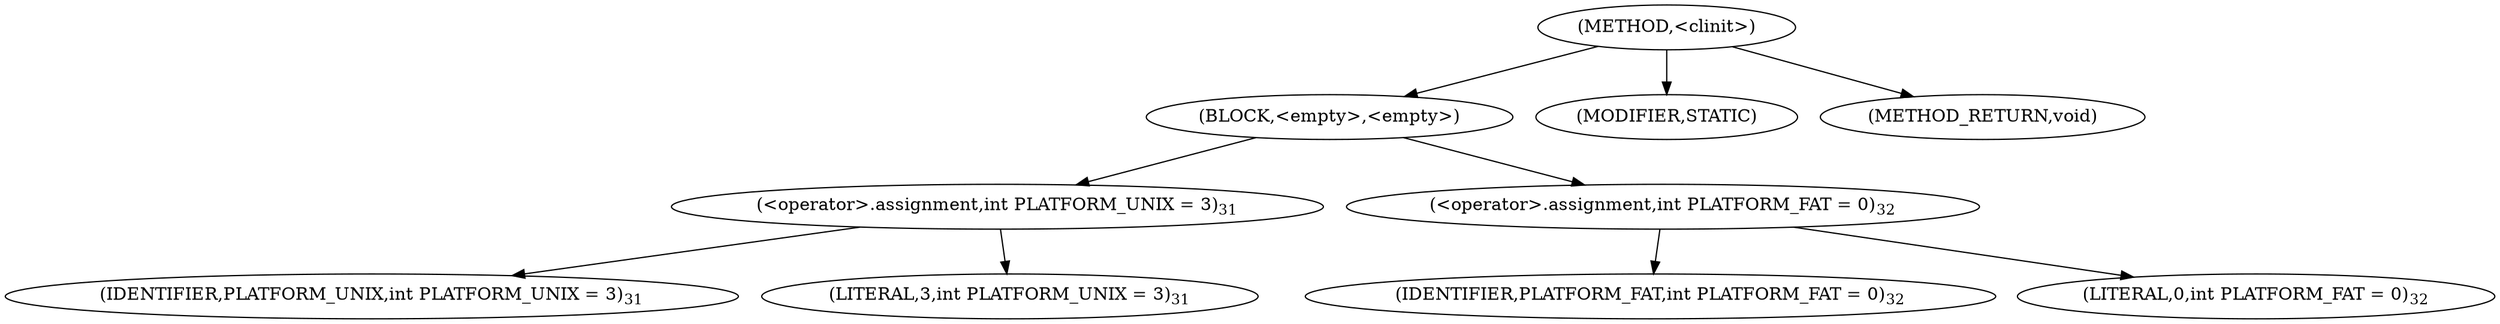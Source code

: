digraph "&lt;clinit&gt;" {  
"761" [label = <(METHOD,&lt;clinit&gt;)> ]
"762" [label = <(BLOCK,&lt;empty&gt;,&lt;empty&gt;)> ]
"763" [label = <(&lt;operator&gt;.assignment,int PLATFORM_UNIX = 3)<SUB>31</SUB>> ]
"764" [label = <(IDENTIFIER,PLATFORM_UNIX,int PLATFORM_UNIX = 3)<SUB>31</SUB>> ]
"765" [label = <(LITERAL,3,int PLATFORM_UNIX = 3)<SUB>31</SUB>> ]
"766" [label = <(&lt;operator&gt;.assignment,int PLATFORM_FAT = 0)<SUB>32</SUB>> ]
"767" [label = <(IDENTIFIER,PLATFORM_FAT,int PLATFORM_FAT = 0)<SUB>32</SUB>> ]
"768" [label = <(LITERAL,0,int PLATFORM_FAT = 0)<SUB>32</SUB>> ]
"769" [label = <(MODIFIER,STATIC)> ]
"770" [label = <(METHOD_RETURN,void)> ]
  "761" -> "762" 
  "761" -> "769" 
  "761" -> "770" 
  "762" -> "763" 
  "762" -> "766" 
  "763" -> "764" 
  "763" -> "765" 
  "766" -> "767" 
  "766" -> "768" 
}
